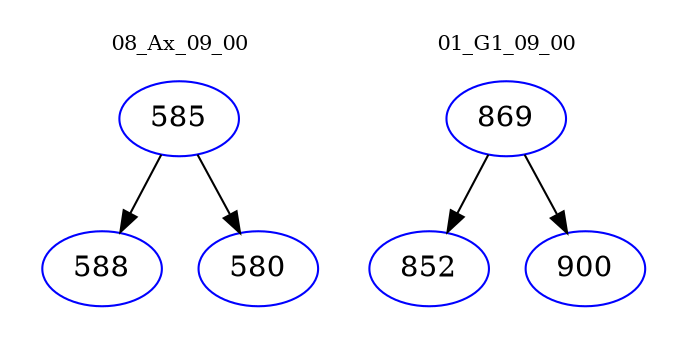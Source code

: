 digraph{
subgraph cluster_0 {
color = white
label = "08_Ax_09_00";
fontsize=10;
T0_585 [label="585", color="blue"]
T0_585 -> T0_588 [color="black"]
T0_588 [label="588", color="blue"]
T0_585 -> T0_580 [color="black"]
T0_580 [label="580", color="blue"]
}
subgraph cluster_1 {
color = white
label = "01_G1_09_00";
fontsize=10;
T1_869 [label="869", color="blue"]
T1_869 -> T1_852 [color="black"]
T1_852 [label="852", color="blue"]
T1_869 -> T1_900 [color="black"]
T1_900 [label="900", color="blue"]
}
}
